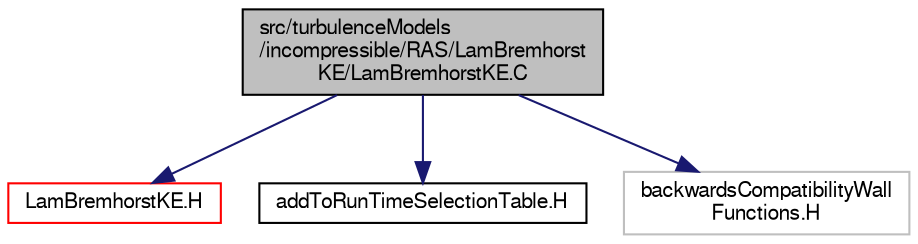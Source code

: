 digraph "src/turbulenceModels/incompressible/RAS/LamBremhorstKE/LamBremhorstKE.C"
{
  bgcolor="transparent";
  edge [fontname="FreeSans",fontsize="10",labelfontname="FreeSans",labelfontsize="10"];
  node [fontname="FreeSans",fontsize="10",shape=record];
  Node0 [label="src/turbulenceModels\l/incompressible/RAS/LamBremhorst\lKE/LamBremhorstKE.C",height=0.2,width=0.4,color="black", fillcolor="grey75", style="filled", fontcolor="black"];
  Node0 -> Node1 [color="midnightblue",fontsize="10",style="solid",fontname="FreeSans"];
  Node1 [label="LamBremhorstKE.H",height=0.2,width=0.4,color="red",URL="$a17585.html"];
  Node0 -> Node304 [color="midnightblue",fontsize="10",style="solid",fontname="FreeSans"];
  Node304 [label="addToRunTimeSelectionTable.H",height=0.2,width=0.4,color="black",URL="$a09263.html",tooltip="Macros for easy insertion into run-time selection tables. "];
  Node0 -> Node305 [color="midnightblue",fontsize="10",style="solid",fontname="FreeSans"];
  Node305 [label="backwardsCompatibilityWall\lFunctions.H",height=0.2,width=0.4,color="grey75"];
}
